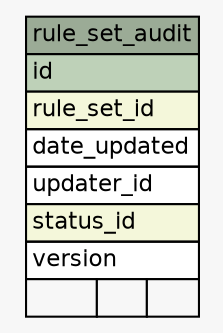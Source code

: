// dot 2.28.0 on Windows Vista 6.0
// SchemaSpy rev 590
digraph "rule_set_audit" {
  graph [
    rankdir="RL"
    bgcolor="#f7f7f7"
    nodesep="0.18"
    ranksep="0.46"
    fontname="Helvetica"
    fontsize="11"
  ];
  node [
    fontname="Helvetica"
    fontsize="11"
    shape="plaintext"
  ];
  edge [
    arrowsize="0.8"
  ];
  "rule_set_audit" [
    label=<
    <TABLE BORDER="0" CELLBORDER="1" CELLSPACING="0" BGCOLOR="#ffffff">
      <TR><TD COLSPAN="3" BGCOLOR="#9bab96" ALIGN="CENTER">rule_set_audit</TD></TR>
      <TR><TD PORT="id" COLSPAN="3" BGCOLOR="#bed1b8" ALIGN="LEFT">id</TD></TR>
      <TR><TD PORT="rule_set_id" COLSPAN="3" BGCOLOR="#f4f7da" ALIGN="LEFT">rule_set_id</TD></TR>
      <TR><TD PORT="date_updated" COLSPAN="3" ALIGN="LEFT">date_updated</TD></TR>
      <TR><TD PORT="updater_id" COLSPAN="3" ALIGN="LEFT">updater_id</TD></TR>
      <TR><TD PORT="status_id" COLSPAN="3" BGCOLOR="#f4f7da" ALIGN="LEFT">status_id</TD></TR>
      <TR><TD PORT="version" COLSPAN="3" ALIGN="LEFT">version</TD></TR>
      <TR><TD ALIGN="LEFT" BGCOLOR="#f7f7f7">  </TD><TD ALIGN="RIGHT" BGCOLOR="#f7f7f7">  </TD><TD ALIGN="RIGHT" BGCOLOR="#f7f7f7">  </TD></TR>
    </TABLE>>
    URL="tables/rule_set_audit.html"
    tooltip="rule_set_audit"
  ];
}
